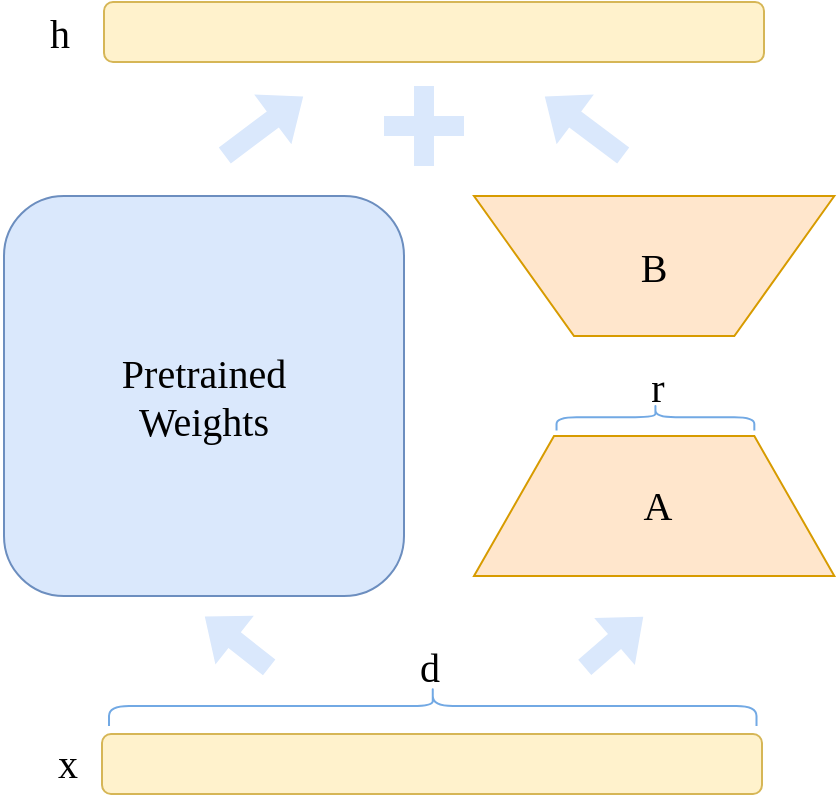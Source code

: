 <mxfile version="24.8.4">
  <diagram name="第 1 页" id="pybxGDmZUUgI33aO-JaT">
    <mxGraphModel dx="1722" dy="951" grid="1" gridSize="10" guides="1" tooltips="1" connect="1" arrows="1" fold="1" page="1" pageScale="1" pageWidth="827" pageHeight="1169" math="1" shadow="0">
      <root>
        <mxCell id="0" />
        <mxCell id="1" parent="0" />
        <mxCell id="6yT2J9ZxUwnCWShkDSpB-1" value="" style="rounded=1;whiteSpace=wrap;html=1;fillColor=#fff2cc;strokeColor=#d6b656;" vertex="1" parent="1">
          <mxGeometry x="250" y="173" width="330" height="30" as="geometry" />
        </mxCell>
        <mxCell id="6yT2J9ZxUwnCWShkDSpB-2" value="h" style="text;html=1;align=center;verticalAlign=middle;whiteSpace=wrap;rounded=0;fontSize=20;fontFamily=Comic Sans MS;" vertex="1" parent="1">
          <mxGeometry x="198" y="173" width="60" height="30" as="geometry" />
        </mxCell>
        <mxCell id="6yT2J9ZxUwnCWShkDSpB-5" value="" style="shape=trapezoid;perimeter=trapezoidPerimeter;whiteSpace=wrap;html=1;fixedSize=1;rotation=-180;fillColor=#ffe6cc;strokeColor=#d79b00;size=50;" vertex="1" parent="1">
          <mxGeometry x="435" y="270" width="180.17" height="70" as="geometry" />
        </mxCell>
        <mxCell id="6yT2J9ZxUwnCWShkDSpB-6" value="" style="group" vertex="1" connectable="0" parent="1">
          <mxGeometry x="200" y="270" width="200" height="200" as="geometry" />
        </mxCell>
        <mxCell id="6yT2J9ZxUwnCWShkDSpB-3" value="&lt;font face=&quot;Comic Sans MS&quot; style=&quot;font-size: 20px;&quot;&gt;Pretrained&lt;/font&gt;&lt;div style=&quot;font-size: 20px;&quot;&gt;&lt;font face=&quot;Comic Sans MS&quot; style=&quot;font-size: 20px;&quot;&gt;Weights&lt;/font&gt;&lt;/div&gt;" style="rounded=1;whiteSpace=wrap;html=1;fillColor=#dae8fc;strokeColor=#6c8ebf;" vertex="1" parent="6yT2J9ZxUwnCWShkDSpB-6">
          <mxGeometry width="200" height="200" as="geometry" />
        </mxCell>
        <mxCell id="6yT2J9ZxUwnCWShkDSpB-7" value="" style="shape=trapezoid;perimeter=trapezoidPerimeter;whiteSpace=wrap;html=1;fixedSize=1;rotation=0;fillColor=#ffe6cc;strokeColor=#d79b00;size=40;" vertex="1" parent="1">
          <mxGeometry x="435" y="390" width="180.17" height="70" as="geometry" />
        </mxCell>
        <mxCell id="6yT2J9ZxUwnCWShkDSpB-8" value="" style="shape=flexArrow;endArrow=classic;html=1;rounded=0;fillColor=#dae8fc;strokeColor=none;" edge="1" parent="1">
          <mxGeometry width="50" height="50" relative="1" as="geometry">
            <mxPoint x="310" y="250" as="sourcePoint" />
            <mxPoint x="350" y="220" as="targetPoint" />
          </mxGeometry>
        </mxCell>
        <mxCell id="6yT2J9ZxUwnCWShkDSpB-9" value="" style="shape=flexArrow;endArrow=classic;html=1;rounded=0;fillColor=#dae8fc;strokeColor=none;" edge="1" parent="1">
          <mxGeometry width="50" height="50" relative="1" as="geometry">
            <mxPoint x="510" y="250" as="sourcePoint" />
            <mxPoint x="470" y="220" as="targetPoint" />
          </mxGeometry>
        </mxCell>
        <mxCell id="6yT2J9ZxUwnCWShkDSpB-12" value="" style="rounded=0;whiteSpace=wrap;html=1;fillColor=#dae8fc;strokeColor=none;" vertex="1" parent="1">
          <mxGeometry x="390" y="230" width="40" height="10" as="geometry" />
        </mxCell>
        <mxCell id="6yT2J9ZxUwnCWShkDSpB-13" value="" style="rounded=0;whiteSpace=wrap;html=1;rotation=90;fillColor=#dae8fc;strokeColor=none;" vertex="1" parent="1">
          <mxGeometry x="390" y="230" width="40" height="10" as="geometry" />
        </mxCell>
        <mxCell id="6yT2J9ZxUwnCWShkDSpB-16" value="&lt;font style=&quot;font-size: 20px;&quot; face=&quot;Comic Sans MS&quot;&gt;B&lt;/font&gt;" style="text;html=1;align=center;verticalAlign=middle;whiteSpace=wrap;rounded=0;" vertex="1" parent="1">
          <mxGeometry x="495" y="290" width="60" height="30" as="geometry" />
        </mxCell>
        <mxCell id="6yT2J9ZxUwnCWShkDSpB-17" value="&lt;font style=&quot;font-size: 20px;&quot; face=&quot;Comic Sans MS&quot;&gt;A&lt;/font&gt;" style="text;html=1;align=center;verticalAlign=middle;whiteSpace=wrap;rounded=0;" vertex="1" parent="1">
          <mxGeometry x="497" y="409" width="60" height="30" as="geometry" />
        </mxCell>
        <mxCell id="6yT2J9ZxUwnCWShkDSpB-18" value="" style="rounded=1;whiteSpace=wrap;html=1;fillColor=#fff2cc;strokeColor=#d6b656;" vertex="1" parent="1">
          <mxGeometry x="249" y="539" width="330" height="30" as="geometry" />
        </mxCell>
        <mxCell id="6yT2J9ZxUwnCWShkDSpB-19" value="x" style="text;html=1;align=center;verticalAlign=middle;whiteSpace=wrap;rounded=0;fontSize=20;fontFamily=Comic Sans MS;" vertex="1" parent="1">
          <mxGeometry x="202" y="538" width="60" height="30" as="geometry" />
        </mxCell>
        <mxCell id="6yT2J9ZxUwnCWShkDSpB-20" value="r" style="text;html=1;align=center;verticalAlign=middle;whiteSpace=wrap;rounded=0;fontSize=20;fontFamily=Comic Sans MS;" vertex="1" parent="1">
          <mxGeometry x="497" y="350" width="60" height="30" as="geometry" />
        </mxCell>
        <mxCell id="6yT2J9ZxUwnCWShkDSpB-21" value="d" style="text;html=1;align=center;verticalAlign=middle;whiteSpace=wrap;rounded=0;fontSize=20;fontFamily=Comic Sans MS;" vertex="1" parent="1">
          <mxGeometry x="383.25" y="490" width="60" height="30" as="geometry" />
        </mxCell>
        <mxCell id="6yT2J9ZxUwnCWShkDSpB-22" value="" style="shape=flexArrow;endArrow=classic;html=1;rounded=0;fillColor=#dae8fc;strokeColor=none;exitX=0.133;exitY=0.867;exitDx=0;exitDy=0;exitPerimeter=0;" edge="1" parent="1">
          <mxGeometry width="50" height="50" relative="1" as="geometry">
            <mxPoint x="332.98" y="506.01" as="sourcePoint" />
            <mxPoint x="300" y="480" as="targetPoint" />
          </mxGeometry>
        </mxCell>
        <mxCell id="6yT2J9ZxUwnCWShkDSpB-23" value="" style="shape=flexArrow;endArrow=classic;html=1;rounded=0;fillColor=#dae8fc;strokeColor=none;" edge="1" parent="1">
          <mxGeometry width="50" height="50" relative="1" as="geometry">
            <mxPoint x="490" y="506" as="sourcePoint" />
            <mxPoint x="520" y="480" as="targetPoint" />
          </mxGeometry>
        </mxCell>
        <mxCell id="6yT2J9ZxUwnCWShkDSpB-24" value="" style="shape=curlyBracket;whiteSpace=wrap;html=1;rounded=1;labelPosition=left;verticalLabelPosition=middle;align=right;verticalAlign=middle;rotation=90;strokeColor=#72a9e4;" vertex="1" parent="1">
          <mxGeometry x="404.38" y="363.13" width="20" height="323.75" as="geometry" />
        </mxCell>
        <mxCell id="6yT2J9ZxUwnCWShkDSpB-27" value="" style="shape=curlyBracket;whiteSpace=wrap;html=1;rounded=1;labelPosition=left;verticalLabelPosition=middle;align=right;verticalAlign=middle;rotation=90;strokeColor=#72a9e4;" vertex="1" parent="1">
          <mxGeometry x="519" y="331.14" width="13.43" height="98.9" as="geometry" />
        </mxCell>
      </root>
    </mxGraphModel>
  </diagram>
</mxfile>
